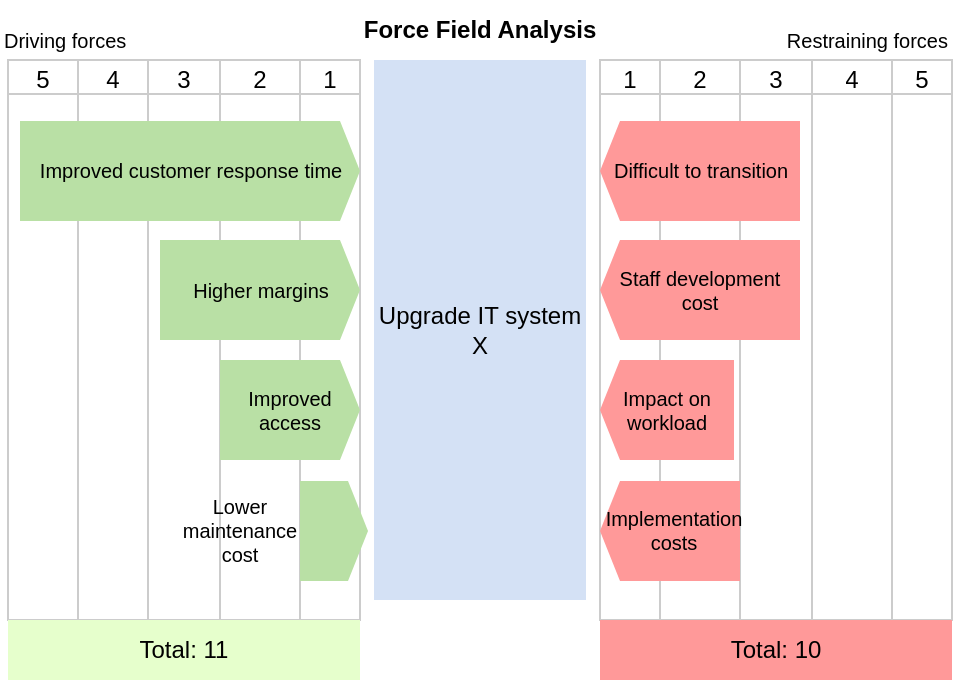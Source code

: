 <mxfile version="22.1.16" type="device">
  <diagram name="Page-1" id="D4oFUVkdIZHtaRUqtGme">
    <mxGraphModel dx="548" dy="390" grid="1" gridSize="10" guides="1" tooltips="1" connect="1" arrows="1" fold="1" page="1" pageScale="1" pageWidth="827" pageHeight="1169" math="0" shadow="0">
      <root>
        <mxCell id="0" />
        <mxCell id="1" parent="0" />
        <mxCell id="vas2zu9-Gn1iFc2SKRUf-36" value="" style="shape=table;startSize=0;container=1;collapsible=0;childLayout=tableLayout;fontSize=16;fillColor=none;fontColor=#000000;strokeColor=#CCCCCC;" vertex="1" parent="1">
          <mxGeometry x="530" y="120" width="176" height="280" as="geometry" />
        </mxCell>
        <mxCell id="vas2zu9-Gn1iFc2SKRUf-37" value="" style="shape=tableRow;horizontal=0;startSize=0;swimlaneHead=0;swimlaneBody=0;strokeColor=inherit;top=0;left=0;bottom=0;right=0;collapsible=0;dropTarget=0;fillColor=none;points=[[0,0.5],[1,0.5]];portConstraint=eastwest;fontSize=16;" vertex="1" parent="vas2zu9-Gn1iFc2SKRUf-36">
          <mxGeometry width="176" height="17" as="geometry" />
        </mxCell>
        <mxCell id="vas2zu9-Gn1iFc2SKRUf-38" value="1" style="shape=partialRectangle;html=1;whiteSpace=wrap;connectable=0;strokeColor=inherit;overflow=hidden;fillColor=none;top=0;left=0;bottom=0;right=0;pointerEvents=1;fontSize=12;fontColor=#000000;" vertex="1" parent="vas2zu9-Gn1iFc2SKRUf-37">
          <mxGeometry width="30" height="17" as="geometry">
            <mxRectangle width="30" height="17" as="alternateBounds" />
          </mxGeometry>
        </mxCell>
        <mxCell id="vas2zu9-Gn1iFc2SKRUf-39" value="2" style="shape=partialRectangle;html=1;whiteSpace=wrap;connectable=0;strokeColor=inherit;overflow=hidden;fillColor=none;top=0;left=0;bottom=0;right=0;pointerEvents=1;fontSize=12;fontColor=#000000;" vertex="1" parent="vas2zu9-Gn1iFc2SKRUf-37">
          <mxGeometry x="30" width="40" height="17" as="geometry">
            <mxRectangle width="40" height="17" as="alternateBounds" />
          </mxGeometry>
        </mxCell>
        <mxCell id="vas2zu9-Gn1iFc2SKRUf-40" value="3" style="shape=partialRectangle;html=1;whiteSpace=wrap;connectable=0;strokeColor=inherit;overflow=hidden;fillColor=none;top=0;left=0;bottom=0;right=0;pointerEvents=1;fontSize=12;fontColor=#000000;" vertex="1" parent="vas2zu9-Gn1iFc2SKRUf-37">
          <mxGeometry x="70" width="36" height="17" as="geometry">
            <mxRectangle width="36" height="17" as="alternateBounds" />
          </mxGeometry>
        </mxCell>
        <mxCell id="vas2zu9-Gn1iFc2SKRUf-41" value="4" style="shape=partialRectangle;html=1;whiteSpace=wrap;connectable=0;strokeColor=inherit;overflow=hidden;fillColor=none;top=0;left=0;bottom=0;right=0;pointerEvents=1;fontSize=12;fontColor=#000000;" vertex="1" parent="vas2zu9-Gn1iFc2SKRUf-37">
          <mxGeometry x="106" width="40" height="17" as="geometry">
            <mxRectangle width="40" height="17" as="alternateBounds" />
          </mxGeometry>
        </mxCell>
        <mxCell id="vas2zu9-Gn1iFc2SKRUf-42" value="5" style="shape=partialRectangle;html=1;whiteSpace=wrap;connectable=0;strokeColor=inherit;overflow=hidden;fillColor=none;top=0;left=0;bottom=0;right=0;pointerEvents=1;fontSize=12;fontColor=#000000;" vertex="1" parent="vas2zu9-Gn1iFc2SKRUf-37">
          <mxGeometry x="146" width="30" height="17" as="geometry">
            <mxRectangle width="30" height="17" as="alternateBounds" />
          </mxGeometry>
        </mxCell>
        <mxCell id="vas2zu9-Gn1iFc2SKRUf-43" value="" style="shape=tableRow;horizontal=0;startSize=0;swimlaneHead=0;swimlaneBody=0;strokeColor=inherit;top=0;left=0;bottom=0;right=0;collapsible=0;dropTarget=0;fillColor=none;points=[[0,0.5],[1,0.5]];portConstraint=eastwest;fontSize=16;" vertex="1" parent="vas2zu9-Gn1iFc2SKRUf-36">
          <mxGeometry y="17" width="176" height="263" as="geometry" />
        </mxCell>
        <mxCell id="vas2zu9-Gn1iFc2SKRUf-44" value="" style="shape=partialRectangle;html=1;whiteSpace=wrap;connectable=0;strokeColor=inherit;overflow=hidden;fillColor=none;top=0;left=0;bottom=0;right=0;pointerEvents=1;fontSize=16;" vertex="1" parent="vas2zu9-Gn1iFc2SKRUf-43">
          <mxGeometry width="30" height="263" as="geometry">
            <mxRectangle width="30" height="263" as="alternateBounds" />
          </mxGeometry>
        </mxCell>
        <mxCell id="vas2zu9-Gn1iFc2SKRUf-45" value="" style="shape=partialRectangle;html=1;whiteSpace=wrap;connectable=0;strokeColor=inherit;overflow=hidden;fillColor=none;top=0;left=0;bottom=0;right=0;pointerEvents=1;fontSize=16;" vertex="1" parent="vas2zu9-Gn1iFc2SKRUf-43">
          <mxGeometry x="30" width="40" height="263" as="geometry">
            <mxRectangle width="40" height="263" as="alternateBounds" />
          </mxGeometry>
        </mxCell>
        <mxCell id="vas2zu9-Gn1iFc2SKRUf-46" value="" style="shape=partialRectangle;html=1;whiteSpace=wrap;connectable=0;strokeColor=inherit;overflow=hidden;fillColor=none;top=0;left=0;bottom=0;right=0;pointerEvents=1;fontSize=16;" vertex="1" parent="vas2zu9-Gn1iFc2SKRUf-43">
          <mxGeometry x="70" width="36" height="263" as="geometry">
            <mxRectangle width="36" height="263" as="alternateBounds" />
          </mxGeometry>
        </mxCell>
        <mxCell id="vas2zu9-Gn1iFc2SKRUf-47" style="shape=partialRectangle;html=1;whiteSpace=wrap;connectable=0;strokeColor=inherit;overflow=hidden;fillColor=none;top=0;left=0;bottom=0;right=0;pointerEvents=1;fontSize=16;" vertex="1" parent="vas2zu9-Gn1iFc2SKRUf-43">
          <mxGeometry x="106" width="40" height="263" as="geometry">
            <mxRectangle width="40" height="263" as="alternateBounds" />
          </mxGeometry>
        </mxCell>
        <mxCell id="vas2zu9-Gn1iFc2SKRUf-48" style="shape=partialRectangle;html=1;whiteSpace=wrap;connectable=0;strokeColor=inherit;overflow=hidden;fillColor=none;top=0;left=0;bottom=0;right=0;pointerEvents=1;fontSize=16;" vertex="1" parent="vas2zu9-Gn1iFc2SKRUf-43">
          <mxGeometry x="146" width="30" height="263" as="geometry">
            <mxRectangle width="30" height="263" as="alternateBounds" />
          </mxGeometry>
        </mxCell>
        <mxCell id="vas2zu9-Gn1iFc2SKRUf-17" value="" style="shape=table;startSize=0;container=1;collapsible=0;childLayout=tableLayout;fontSize=16;fillColor=none;fontColor=#000000;strokeColor=#CCCCCC;" vertex="1" parent="1">
          <mxGeometry x="234" y="120" width="176" height="280" as="geometry" />
        </mxCell>
        <mxCell id="vas2zu9-Gn1iFc2SKRUf-18" value="" style="shape=tableRow;horizontal=0;startSize=0;swimlaneHead=0;swimlaneBody=0;strokeColor=inherit;top=0;left=0;bottom=0;right=0;collapsible=0;dropTarget=0;fillColor=none;points=[[0,0.5],[1,0.5]];portConstraint=eastwest;fontSize=16;" vertex="1" parent="vas2zu9-Gn1iFc2SKRUf-17">
          <mxGeometry width="176" height="17" as="geometry" />
        </mxCell>
        <mxCell id="vas2zu9-Gn1iFc2SKRUf-19" value="5" style="shape=partialRectangle;html=1;whiteSpace=wrap;connectable=0;strokeColor=inherit;overflow=hidden;fillColor=none;top=0;left=0;bottom=0;right=0;pointerEvents=1;fontSize=12;fontColor=#000000;" vertex="1" parent="vas2zu9-Gn1iFc2SKRUf-18">
          <mxGeometry width="35" height="17" as="geometry">
            <mxRectangle width="35" height="17" as="alternateBounds" />
          </mxGeometry>
        </mxCell>
        <mxCell id="vas2zu9-Gn1iFc2SKRUf-20" value="4" style="shape=partialRectangle;html=1;whiteSpace=wrap;connectable=0;strokeColor=inherit;overflow=hidden;fillColor=none;top=0;left=0;bottom=0;right=0;pointerEvents=1;fontSize=12;fontColor=#000000;" vertex="1" parent="vas2zu9-Gn1iFc2SKRUf-18">
          <mxGeometry x="35" width="35" height="17" as="geometry">
            <mxRectangle width="35" height="17" as="alternateBounds" />
          </mxGeometry>
        </mxCell>
        <mxCell id="vas2zu9-Gn1iFc2SKRUf-21" value="3" style="shape=partialRectangle;html=1;whiteSpace=wrap;connectable=0;strokeColor=inherit;overflow=hidden;fillColor=none;top=0;left=0;bottom=0;right=0;pointerEvents=1;fontSize=12;fontColor=#000000;" vertex="1" parent="vas2zu9-Gn1iFc2SKRUf-18">
          <mxGeometry x="70" width="36" height="17" as="geometry">
            <mxRectangle width="36" height="17" as="alternateBounds" />
          </mxGeometry>
        </mxCell>
        <mxCell id="vas2zu9-Gn1iFc2SKRUf-30" value="2" style="shape=partialRectangle;html=1;whiteSpace=wrap;connectable=0;strokeColor=inherit;overflow=hidden;fillColor=none;top=0;left=0;bottom=0;right=0;pointerEvents=1;fontSize=12;fontColor=#000000;" vertex="1" parent="vas2zu9-Gn1iFc2SKRUf-18">
          <mxGeometry x="106" width="40" height="17" as="geometry">
            <mxRectangle width="40" height="17" as="alternateBounds" />
          </mxGeometry>
        </mxCell>
        <mxCell id="vas2zu9-Gn1iFc2SKRUf-33" value="1" style="shape=partialRectangle;html=1;whiteSpace=wrap;connectable=0;strokeColor=inherit;overflow=hidden;fillColor=none;top=0;left=0;bottom=0;right=0;pointerEvents=1;fontSize=12;fontColor=#000000;" vertex="1" parent="vas2zu9-Gn1iFc2SKRUf-18">
          <mxGeometry x="146" width="30" height="17" as="geometry">
            <mxRectangle width="30" height="17" as="alternateBounds" />
          </mxGeometry>
        </mxCell>
        <mxCell id="vas2zu9-Gn1iFc2SKRUf-22" value="" style="shape=tableRow;horizontal=0;startSize=0;swimlaneHead=0;swimlaneBody=0;strokeColor=inherit;top=0;left=0;bottom=0;right=0;collapsible=0;dropTarget=0;fillColor=none;points=[[0,0.5],[1,0.5]];portConstraint=eastwest;fontSize=16;" vertex="1" parent="vas2zu9-Gn1iFc2SKRUf-17">
          <mxGeometry y="17" width="176" height="263" as="geometry" />
        </mxCell>
        <mxCell id="vas2zu9-Gn1iFc2SKRUf-23" value="" style="shape=partialRectangle;html=1;whiteSpace=wrap;connectable=0;strokeColor=inherit;overflow=hidden;fillColor=none;top=0;left=0;bottom=0;right=0;pointerEvents=1;fontSize=16;" vertex="1" parent="vas2zu9-Gn1iFc2SKRUf-22">
          <mxGeometry width="35" height="263" as="geometry">
            <mxRectangle width="35" height="263" as="alternateBounds" />
          </mxGeometry>
        </mxCell>
        <mxCell id="vas2zu9-Gn1iFc2SKRUf-24" value="" style="shape=partialRectangle;html=1;whiteSpace=wrap;connectable=0;strokeColor=inherit;overflow=hidden;fillColor=none;top=0;left=0;bottom=0;right=0;pointerEvents=1;fontSize=16;" vertex="1" parent="vas2zu9-Gn1iFc2SKRUf-22">
          <mxGeometry x="35" width="35" height="263" as="geometry">
            <mxRectangle width="35" height="263" as="alternateBounds" />
          </mxGeometry>
        </mxCell>
        <mxCell id="vas2zu9-Gn1iFc2SKRUf-25" value="" style="shape=partialRectangle;html=1;whiteSpace=wrap;connectable=0;strokeColor=inherit;overflow=hidden;fillColor=none;top=0;left=0;bottom=0;right=0;pointerEvents=1;fontSize=16;" vertex="1" parent="vas2zu9-Gn1iFc2SKRUf-22">
          <mxGeometry x="70" width="36" height="263" as="geometry">
            <mxRectangle width="36" height="263" as="alternateBounds" />
          </mxGeometry>
        </mxCell>
        <mxCell id="vas2zu9-Gn1iFc2SKRUf-31" style="shape=partialRectangle;html=1;whiteSpace=wrap;connectable=0;strokeColor=inherit;overflow=hidden;fillColor=none;top=0;left=0;bottom=0;right=0;pointerEvents=1;fontSize=16;" vertex="1" parent="vas2zu9-Gn1iFc2SKRUf-22">
          <mxGeometry x="106" width="40" height="263" as="geometry">
            <mxRectangle width="40" height="263" as="alternateBounds" />
          </mxGeometry>
        </mxCell>
        <mxCell id="vas2zu9-Gn1iFc2SKRUf-34" style="shape=partialRectangle;html=1;whiteSpace=wrap;connectable=0;strokeColor=inherit;overflow=hidden;fillColor=none;top=0;left=0;bottom=0;right=0;pointerEvents=1;fontSize=16;" vertex="1" parent="vas2zu9-Gn1iFc2SKRUf-22">
          <mxGeometry x="146" width="30" height="263" as="geometry">
            <mxRectangle width="30" height="263" as="alternateBounds" />
          </mxGeometry>
        </mxCell>
        <mxCell id="vas2zu9-Gn1iFc2SKRUf-2" value="Force Field Analysis" style="text;html=1;align=center;verticalAlign=middle;whiteSpace=wrap;rounded=0;fontColor=#000000;fontStyle=1" vertex="1" parent="1">
          <mxGeometry x="407" y="90" width="126" height="30" as="geometry" />
        </mxCell>
        <mxCell id="vas2zu9-Gn1iFc2SKRUf-3" value="Upgrade IT system X" style="rounded=0;whiteSpace=wrap;html=1;fillColor=#D4E1F5;fontColor=#000000;strokeColor=none;" vertex="1" parent="1">
          <mxGeometry x="417" y="120" width="106" height="270" as="geometry" />
        </mxCell>
        <mxCell id="vas2zu9-Gn1iFc2SKRUf-5" value="Driving forces" style="text;html=1;align=left;verticalAlign=middle;whiteSpace=wrap;rounded=0;fontColor=#000000;fontSize=10;" vertex="1" parent="1">
          <mxGeometry x="230" y="100" width="126" height="20" as="geometry" />
        </mxCell>
        <mxCell id="vas2zu9-Gn1iFc2SKRUf-6" value="Restraining forces" style="text;html=1;align=right;verticalAlign=middle;whiteSpace=wrap;rounded=0;fontColor=#000000;fontSize=10;" vertex="1" parent="1">
          <mxGeometry x="580" y="100" width="126" height="20" as="geometry" />
        </mxCell>
        <mxCell id="vas2zu9-Gn1iFc2SKRUf-7" value="Improved customer response time" style="html=1;shadow=0;dashed=0;align=center;verticalAlign=middle;shape=mxgraph.arrows2.arrow;dy=0;dx=10;notch=0;strokeColor=none;fillColor=#B9E0A5;fontSize=10;fontColor=#000000;" vertex="1" parent="1">
          <mxGeometry x="240" y="150.45" width="170" height="50" as="geometry" />
        </mxCell>
        <mxCell id="vas2zu9-Gn1iFc2SKRUf-8" value="Higher margins" style="html=1;shadow=0;dashed=0;align=center;verticalAlign=middle;shape=mxgraph.arrows2.arrow;dy=0;dx=10;notch=0;strokeColor=none;fillColor=#B9E0A5;fontSize=10;fontColor=#000000;" vertex="1" parent="1">
          <mxGeometry x="310" y="210" width="100" height="50" as="geometry" />
        </mxCell>
        <mxCell id="vas2zu9-Gn1iFc2SKRUf-9" value="Improved access" style="html=1;shadow=0;dashed=0;align=center;verticalAlign=middle;shape=mxgraph.arrows2.arrow;dy=0;dx=10;notch=0;strokeColor=none;fillColor=#B9E0A5;fontSize=10;fontColor=#000000;whiteSpace=wrap;" vertex="1" parent="1">
          <mxGeometry x="340" y="270" width="70" height="50" as="geometry" />
        </mxCell>
        <mxCell id="vas2zu9-Gn1iFc2SKRUf-10" value="" style="html=1;shadow=0;dashed=0;align=center;verticalAlign=middle;shape=mxgraph.arrows2.arrow;dy=0;dx=10;notch=0;strokeColor=none;fillColor=#B9E0A5;fontSize=10;fontColor=#000000;whiteSpace=wrap;" vertex="1" parent="1">
          <mxGeometry x="380" y="330.45" width="34" height="50" as="geometry" />
        </mxCell>
        <mxCell id="vas2zu9-Gn1iFc2SKRUf-13" value="Difficult to transition" style="html=1;shadow=0;dashed=0;align=center;verticalAlign=middle;shape=mxgraph.arrows2.arrow;dy=0;dx=10;notch=0;strokeColor=none;fillColor=#FF9999;fontSize=10;fontColor=#000000;direction=west;" vertex="1" parent="1">
          <mxGeometry x="530" y="150.45" width="100" height="50" as="geometry" />
        </mxCell>
        <mxCell id="vas2zu9-Gn1iFc2SKRUf-14" value="Staff development cost" style="html=1;shadow=0;dashed=0;align=center;verticalAlign=middle;shape=mxgraph.arrows2.arrow;dy=0;dx=10;notch=0;strokeColor=none;fillColor=#FF9999;fontSize=10;fontColor=#000000;direction=west;whiteSpace=wrap;" vertex="1" parent="1">
          <mxGeometry x="530" y="210" width="100" height="50" as="geometry" />
        </mxCell>
        <mxCell id="vas2zu9-Gn1iFc2SKRUf-15" value="Impact on workload" style="html=1;shadow=0;dashed=0;align=center;verticalAlign=middle;shape=mxgraph.arrows2.arrow;dy=0;dx=10;notch=0;strokeColor=none;fillColor=#FF9999;fontSize=10;fontColor=#000000;direction=west;whiteSpace=wrap;" vertex="1" parent="1">
          <mxGeometry x="530" y="270" width="67" height="50" as="geometry" />
        </mxCell>
        <mxCell id="vas2zu9-Gn1iFc2SKRUf-16" value="Implementation costs" style="html=1;shadow=0;dashed=0;align=center;verticalAlign=middle;shape=mxgraph.arrows2.arrow;dy=0;dx=10;notch=0;strokeColor=none;fillColor=#FF9999;fontSize=10;fontColor=#000000;direction=west;whiteSpace=wrap;spacingLeft=4;" vertex="1" parent="1">
          <mxGeometry x="530" y="330.45" width="70" height="50" as="geometry" />
        </mxCell>
        <mxCell id="vas2zu9-Gn1iFc2SKRUf-49" value="Total: 11" style="rounded=0;whiteSpace=wrap;html=1;fillColor=#E6FFCC;strokeColor=none;fontColor=#000000;" vertex="1" parent="1">
          <mxGeometry x="234" y="400" width="176" height="30" as="geometry" />
        </mxCell>
        <mxCell id="vas2zu9-Gn1iFc2SKRUf-50" value="Total: 10" style="rounded=0;whiteSpace=wrap;html=1;fillColor=#FF9999;strokeColor=none;fontColor=#000000;" vertex="1" parent="1">
          <mxGeometry x="530" y="400" width="176" height="30" as="geometry" />
        </mxCell>
        <mxCell id="vas2zu9-Gn1iFc2SKRUf-51" value="Lower maintenance cost" style="text;html=1;strokeColor=none;fillColor=none;align=center;verticalAlign=middle;whiteSpace=wrap;rounded=0;fontColor=#000000;fontSize=10;" vertex="1" parent="1">
          <mxGeometry x="320" y="340.45" width="60" height="30" as="geometry" />
        </mxCell>
      </root>
    </mxGraphModel>
  </diagram>
</mxfile>
